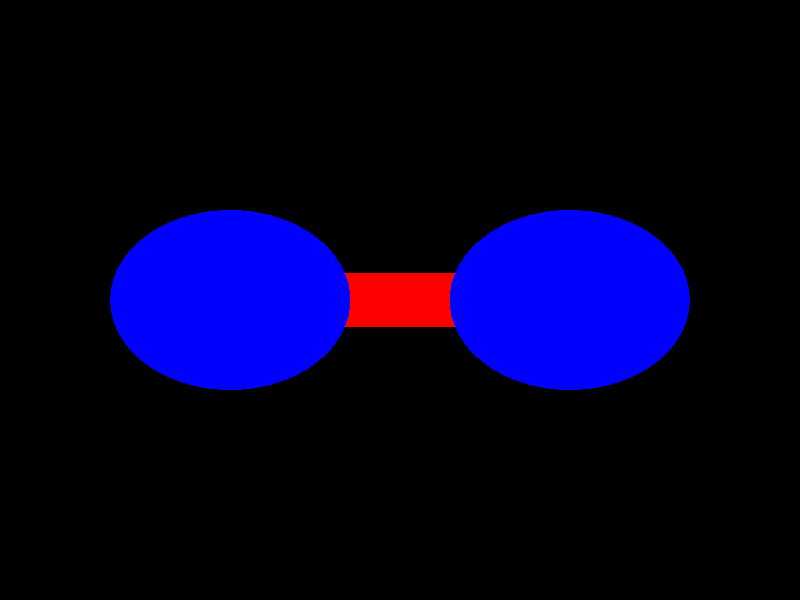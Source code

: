 #if (clock >= 1)
#declare white = 1;
#declare cl = clock - 1;
#else
#declare white = 0;
#declare cl = clock;
#end

camera { 
  orthographic
  location  <16,0,0>
  sky       z  
  up        <0,0,6>  
  right     <6,0,0>
  look_at   <0,0,0>
}

light_source { <16,-10,10> color 1 }

union {  
  union {
    sphere { z*2  1 }
    sphere { -z*2 1 }
    sphere { y*2  1 }
    sphere { -y*2 1 }

#if (white = 1)
    pigment { color rgb 1 }
    finish { ambient 1 }
#else
    pigment { color rgb <0,0,1> }
    finish { phong 1 ambient 0.3 }
#end    
  }
  union {
    cylinder { z*2, -z*2, 0.3 }
    cylinder { y*2, -y*2, 0.3 }
#if (white = 1)
    pigment { color rgb 1 }
    finish { ambient 1 }
#else
    pigment { color rgb <1,0,0> }
    finish { phong 1 ambient 0.3 }
#end
  }
  rotate x*(cl+0.5)*90*5
  rotate y*(cl+0.5)*90*6
  rotate z*90*4*sin((cl+0.5)*2*pi)
  
  scale 0.9
}
